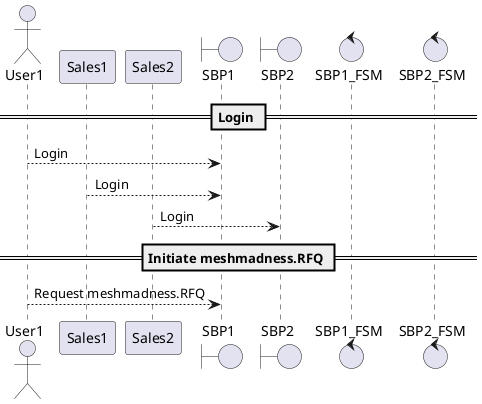 @startuml

== Login ==
actor User1
participant Sales1
participant Sales2
boundary SBP1
boundary SBP2
control SBP1_FSM
control SBP2_FSM
User1 --> SBP1: Login
Sales1 --> SBP1: Login
Sales2 --> SBP2: Login

== Initiate meshmadness.RFQ ==
User1 --> SBP1: Request meshmadness.RFQ
@enduml